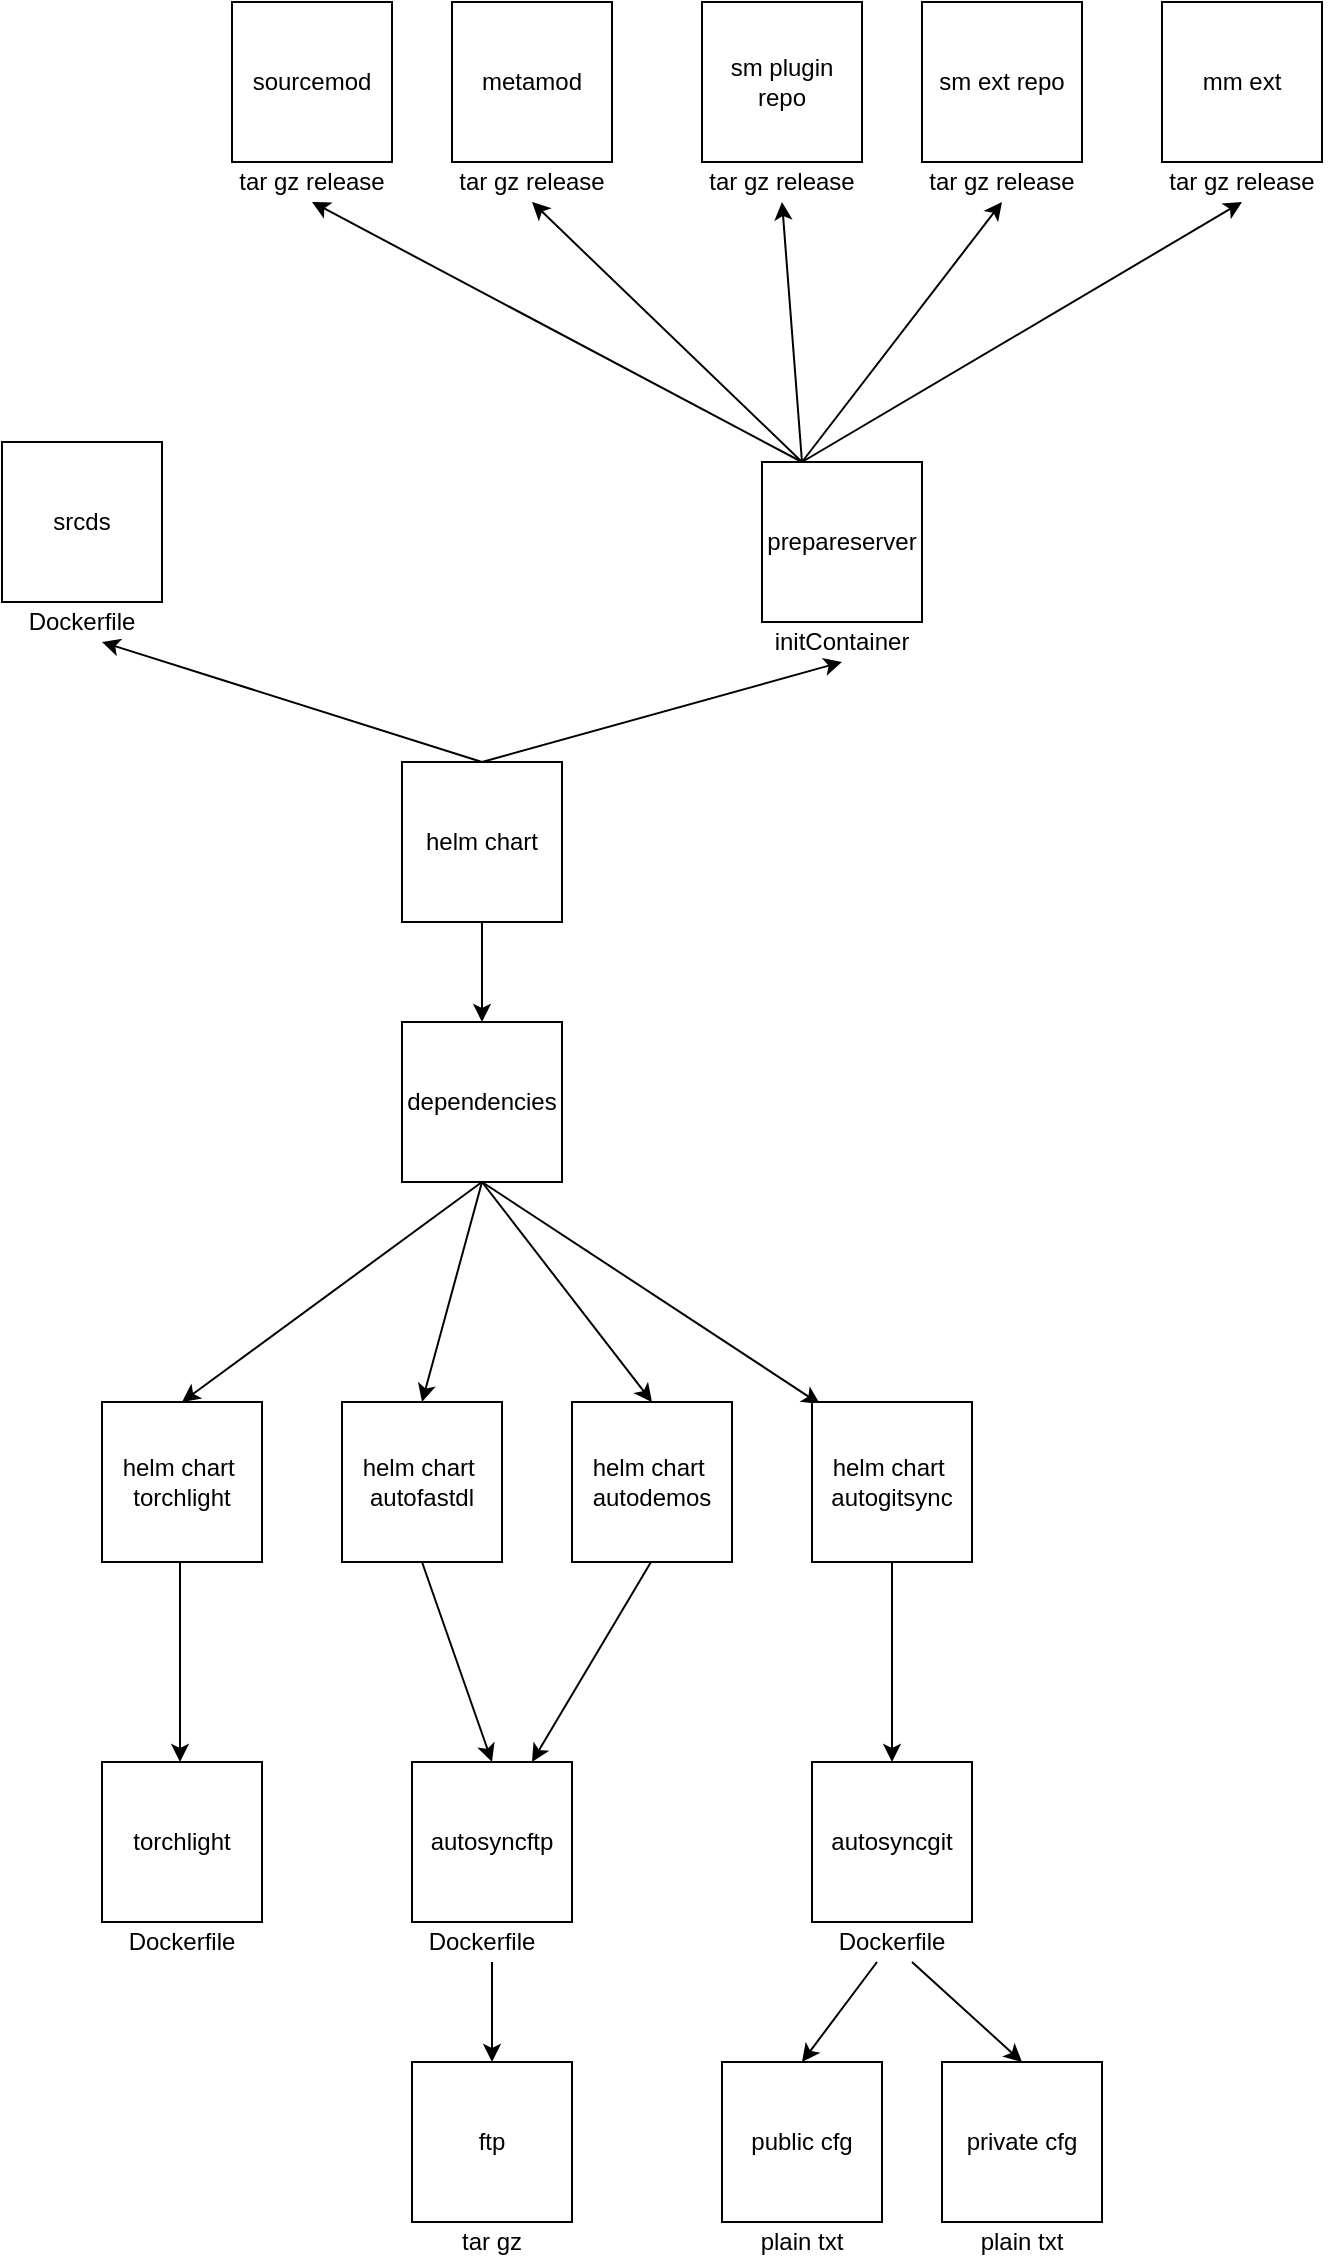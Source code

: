 <mxfile version="12.1.3" pages="1"><diagram id="yZrkxwzh28UcvT5lQ1oy" name="Page-1"><mxGraphModel dx="1408" dy="593" grid="1" gridSize="10" guides="1" tooltips="1" connect="1" arrows="1" fold="1" page="1" pageScale="1" pageWidth="827" pageHeight="1169" math="0" shadow="0"><root><mxCell id="0"/><mxCell id="1" parent="0"/><mxCell id="Z1Q1hR-TZ_zuP-oLsH49-1" value="sm plugin repo" style="whiteSpace=wrap;html=1;aspect=fixed;" vertex="1" parent="1"><mxGeometry x="455" y="20" width="80" height="80" as="geometry"/></mxCell><mxCell id="Z1Q1hR-TZ_zuP-oLsH49-2" value="sm ext repo" style="whiteSpace=wrap;html=1;aspect=fixed;" vertex="1" parent="1"><mxGeometry x="565" y="20" width="80" height="80" as="geometry"/></mxCell><mxCell id="Z1Q1hR-TZ_zuP-oLsH49-3" value="public cfg" style="whiteSpace=wrap;html=1;aspect=fixed;" vertex="1" parent="1"><mxGeometry x="465" y="1050" width="80" height="80" as="geometry"/></mxCell><mxCell id="Z1Q1hR-TZ_zuP-oLsH49-4" value="private cfg" style="whiteSpace=wrap;html=1;aspect=fixed;" vertex="1" parent="1"><mxGeometry x="575" y="1050" width="80" height="80" as="geometry"/></mxCell><mxCell id="Z1Q1hR-TZ_zuP-oLsH49-5" value="mm ext" style="whiteSpace=wrap;html=1;aspect=fixed;" vertex="1" parent="1"><mxGeometry x="685" y="20" width="80" height="80" as="geometry"/></mxCell><mxCell id="Z1Q1hR-TZ_zuP-oLsH49-6" value="sourcemod" style="whiteSpace=wrap;html=1;aspect=fixed;" vertex="1" parent="1"><mxGeometry x="220" y="20" width="80" height="80" as="geometry"/></mxCell><mxCell id="Z1Q1hR-TZ_zuP-oLsH49-7" value="metamod" style="whiteSpace=wrap;html=1;aspect=fixed;" vertex="1" parent="1"><mxGeometry x="330" y="20" width="80" height="80" as="geometry"/></mxCell><mxCell id="Z1Q1hR-TZ_zuP-oLsH49-8" value="dependencies" style="whiteSpace=wrap;html=1;aspect=fixed;" vertex="1" parent="1"><mxGeometry x="305" y="530" width="80" height="80" as="geometry"/></mxCell><mxCell id="Z1Q1hR-TZ_zuP-oLsH49-9" value="" style="endArrow=classic;html=1;entryX=0.5;entryY=1;entryDx=0;entryDy=0;exitX=0.25;exitY=0;exitDx=0;exitDy=0;" edge="1" parent="1" source="Z1Q1hR-TZ_zuP-oLsH49-50" target="Z1Q1hR-TZ_zuP-oLsH49-10"><mxGeometry width="50" height="50" relative="1" as="geometry"><mxPoint x="350" y="270" as="sourcePoint"/><mxPoint x="70" y="140" as="targetPoint"/></mxGeometry></mxCell><mxCell id="Z1Q1hR-TZ_zuP-oLsH49-10" value="tar gz release" style="text;html=1;strokeColor=none;fillColor=none;align=center;verticalAlign=middle;whiteSpace=wrap;rounded=0;" vertex="1" parent="1"><mxGeometry x="450" y="100" width="90" height="20" as="geometry"/></mxCell><mxCell id="Z1Q1hR-TZ_zuP-oLsH49-12" value="" style="endArrow=classic;html=1;entryX=0.5;entryY=1;entryDx=0;entryDy=0;exitX=0.25;exitY=0;exitDx=0;exitDy=0;" edge="1" parent="1" source="Z1Q1hR-TZ_zuP-oLsH49-50" target="Z1Q1hR-TZ_zuP-oLsH49-13"><mxGeometry width="50" height="50" relative="1" as="geometry"><mxPoint x="340" y="240" as="sourcePoint"/><mxPoint x="240" y="150" as="targetPoint"/></mxGeometry></mxCell><mxCell id="Z1Q1hR-TZ_zuP-oLsH49-13" value="tar gz release" style="text;html=1;strokeColor=none;fillColor=none;align=center;verticalAlign=middle;whiteSpace=wrap;rounded=0;" vertex="1" parent="1"><mxGeometry x="560" y="100" width="90" height="20" as="geometry"/></mxCell><mxCell id="Z1Q1hR-TZ_zuP-oLsH49-14" value="plain txt" style="text;html=1;strokeColor=none;fillColor=none;align=center;verticalAlign=middle;whiteSpace=wrap;rounded=0;" vertex="1" parent="1"><mxGeometry x="570" y="1130" width="90" height="20" as="geometry"/></mxCell><mxCell id="Z1Q1hR-TZ_zuP-oLsH49-15" value="" style="endArrow=classic;html=1;entryX=0.5;entryY=0;entryDx=0;entryDy=0;" edge="1" parent="1" source="Z1Q1hR-TZ_zuP-oLsH49-47" target="Z1Q1hR-TZ_zuP-oLsH49-3"><mxGeometry width="50" height="50" relative="1" as="geometry"><mxPoint x="545" y="1000" as="sourcePoint"/><mxPoint x="90" y="390" as="targetPoint"/></mxGeometry></mxCell><mxCell id="Z1Q1hR-TZ_zuP-oLsH49-17" value="plain txt" style="text;html=1;strokeColor=none;fillColor=none;align=center;verticalAlign=middle;whiteSpace=wrap;rounded=0;" vertex="1" parent="1"><mxGeometry x="460" y="1130" width="90" height="20" as="geometry"/></mxCell><mxCell id="Z1Q1hR-TZ_zuP-oLsH49-18" value="" style="endArrow=classic;html=1;exitX=0.25;exitY=0;exitDx=0;exitDy=0;entryX=0.5;entryY=1;entryDx=0;entryDy=0;" edge="1" parent="1" source="Z1Q1hR-TZ_zuP-oLsH49-50" target="Z1Q1hR-TZ_zuP-oLsH49-19"><mxGeometry width="50" height="50" relative="1" as="geometry"><mxPoint x="20" y="390" as="sourcePoint"/><mxPoint x="520" y="120" as="targetPoint"/></mxGeometry></mxCell><mxCell id="Z1Q1hR-TZ_zuP-oLsH49-19" value="tar gz release" style="text;html=1;strokeColor=none;fillColor=none;align=center;verticalAlign=middle;whiteSpace=wrap;rounded=0;" vertex="1" parent="1"><mxGeometry x="680" y="100" width="90" height="20" as="geometry"/></mxCell><mxCell id="Z1Q1hR-TZ_zuP-oLsH49-20" value="" style="endArrow=classic;html=1;exitX=0.25;exitY=0;exitDx=0;exitDy=0;entryX=0.5;entryY=1;entryDx=0;entryDy=0;" edge="1" parent="1" source="Z1Q1hR-TZ_zuP-oLsH49-50" target="Z1Q1hR-TZ_zuP-oLsH49-21"><mxGeometry width="50" height="50" relative="1" as="geometry"><mxPoint x="370" y="250" as="sourcePoint"/><mxPoint x="630" y="120" as="targetPoint"/></mxGeometry></mxCell><mxCell id="Z1Q1hR-TZ_zuP-oLsH49-21" value="tar gz release" style="text;html=1;strokeColor=none;fillColor=none;align=center;verticalAlign=middle;whiteSpace=wrap;rounded=0;" vertex="1" parent="1"><mxGeometry x="215" y="100" width="90" height="20" as="geometry"/></mxCell><mxCell id="Z1Q1hR-TZ_zuP-oLsH49-22" value="" style="endArrow=classic;html=1;exitX=0.25;exitY=0;exitDx=0;exitDy=0;entryX=0.5;entryY=1;entryDx=0;entryDy=0;" edge="1" parent="1" source="Z1Q1hR-TZ_zuP-oLsH49-50" target="Z1Q1hR-TZ_zuP-oLsH49-23"><mxGeometry width="50" height="50" relative="1" as="geometry"><mxPoint x="370" y="250" as="sourcePoint"/><mxPoint x="750" y="130" as="targetPoint"/></mxGeometry></mxCell><mxCell id="Z1Q1hR-TZ_zuP-oLsH49-23" value="tar gz release" style="text;html=1;strokeColor=none;fillColor=none;align=center;verticalAlign=middle;whiteSpace=wrap;rounded=0;" vertex="1" parent="1"><mxGeometry x="325" y="100" width="90" height="20" as="geometry"/></mxCell><mxCell id="Z1Q1hR-TZ_zuP-oLsH49-24" value="srcds" style="whiteSpace=wrap;html=1;aspect=fixed;" vertex="1" parent="1"><mxGeometry x="105" y="240" width="80" height="80" as="geometry"/></mxCell><mxCell id="Z1Q1hR-TZ_zuP-oLsH49-25" value="Dockerfile" style="text;html=1;strokeColor=none;fillColor=none;align=center;verticalAlign=middle;whiteSpace=wrap;rounded=0;" vertex="1" parent="1"><mxGeometry x="125" y="320" width="40" height="20" as="geometry"/></mxCell><mxCell id="Z1Q1hR-TZ_zuP-oLsH49-27" value="" style="endArrow=classic;html=1;entryX=0.75;entryY=1;entryDx=0;entryDy=0;exitX=0.5;exitY=0;exitDx=0;exitDy=0;" edge="1" parent="1" source="Z1Q1hR-TZ_zuP-oLsH49-53" target="Z1Q1hR-TZ_zuP-oLsH49-25"><mxGeometry width="50" height="50" relative="1" as="geometry"><mxPoint x="360" y="350" as="sourcePoint"/><mxPoint x="165" y="470" as="targetPoint"/></mxGeometry></mxCell><mxCell id="Z1Q1hR-TZ_zuP-oLsH49-29" value="helm chart&amp;nbsp;&lt;br&gt;torchlight" style="whiteSpace=wrap;html=1;aspect=fixed;" vertex="1" parent="1"><mxGeometry x="155" y="720" width="80" height="80" as="geometry"/></mxCell><mxCell id="Z1Q1hR-TZ_zuP-oLsH49-30" value="" style="endArrow=classic;html=1;entryX=0.5;entryY=0;entryDx=0;entryDy=0;exitX=0.5;exitY=1;exitDx=0;exitDy=0;" edge="1" parent="1" source="Z1Q1hR-TZ_zuP-oLsH49-8" target="Z1Q1hR-TZ_zuP-oLsH49-29"><mxGeometry width="50" height="50" relative="1" as="geometry"><mxPoint x="250" y="610" as="sourcePoint"/><mxPoint x="85" y="730" as="targetPoint"/></mxGeometry></mxCell><mxCell id="Z1Q1hR-TZ_zuP-oLsH49-31" value="helm chart&amp;nbsp;&lt;br&gt;autofastdl" style="whiteSpace=wrap;html=1;aspect=fixed;" vertex="1" parent="1"><mxGeometry x="275" y="720" width="80" height="80" as="geometry"/></mxCell><mxCell id="Z1Q1hR-TZ_zuP-oLsH49-32" value="" style="endArrow=classic;html=1;exitX=0.5;exitY=1;exitDx=0;exitDy=0;entryX=0.5;entryY=0;entryDx=0;entryDy=0;" edge="1" parent="1" source="Z1Q1hR-TZ_zuP-oLsH49-8" target="Z1Q1hR-TZ_zuP-oLsH49-31"><mxGeometry width="50" height="50" relative="1" as="geometry"><mxPoint x="264" y="610" as="sourcePoint"/><mxPoint x="205" y="730" as="targetPoint"/></mxGeometry></mxCell><mxCell id="Z1Q1hR-TZ_zuP-oLsH49-33" value="" style="endArrow=classic;html=1;exitX=0.5;exitY=1;exitDx=0;exitDy=0;" edge="1" parent="1" source="Z1Q1hR-TZ_zuP-oLsH49-8"><mxGeometry width="50" height="50" relative="1" as="geometry"><mxPoint x="270" y="610" as="sourcePoint"/><mxPoint x="430" y="720" as="targetPoint"/></mxGeometry></mxCell><mxCell id="Z1Q1hR-TZ_zuP-oLsH49-34" value="helm chart&amp;nbsp;&lt;br&gt;autodemos" style="whiteSpace=wrap;html=1;aspect=fixed;" vertex="1" parent="1"><mxGeometry x="390" y="720" width="80" height="80" as="geometry"/></mxCell><mxCell id="Z1Q1hR-TZ_zuP-oLsH49-36" value="" style="endArrow=classic;html=1;exitX=0.5;exitY=1;exitDx=0;exitDy=0;entryX=0.05;entryY=0.013;entryDx=0;entryDy=0;entryPerimeter=0;" edge="1" parent="1" source="Z1Q1hR-TZ_zuP-oLsH49-8" target="Z1Q1hR-TZ_zuP-oLsH49-37"><mxGeometry width="50" height="50" relative="1" as="geometry"><mxPoint x="270" y="610" as="sourcePoint"/><mxPoint x="560" y="730" as="targetPoint"/></mxGeometry></mxCell><mxCell id="Z1Q1hR-TZ_zuP-oLsH49-37" value="helm chart&amp;nbsp;&lt;br&gt;autogitsync" style="whiteSpace=wrap;html=1;aspect=fixed;" vertex="1" parent="1"><mxGeometry x="510" y="720" width="80" height="80" as="geometry"/></mxCell><mxCell id="Z1Q1hR-TZ_zuP-oLsH49-39" value="torchlight" style="whiteSpace=wrap;html=1;aspect=fixed;" vertex="1" parent="1"><mxGeometry x="155" y="900" width="80" height="80" as="geometry"/></mxCell><mxCell id="Z1Q1hR-TZ_zuP-oLsH49-40" value="Dockerfile" style="text;html=1;strokeColor=none;fillColor=none;align=center;verticalAlign=middle;whiteSpace=wrap;rounded=0;" vertex="1" parent="1"><mxGeometry x="175" y="980" width="40" height="20" as="geometry"/></mxCell><mxCell id="Z1Q1hR-TZ_zuP-oLsH49-41" value="" style="endArrow=classic;html=1;exitX=0.5;exitY=1;exitDx=0;exitDy=0;" edge="1" parent="1"><mxGeometry width="50" height="50" relative="1" as="geometry"><mxPoint x="194" y="800" as="sourcePoint"/><mxPoint x="194" y="900" as="targetPoint"/></mxGeometry></mxCell><mxCell id="Z1Q1hR-TZ_zuP-oLsH49-42" value="autosyncftp" style="whiteSpace=wrap;html=1;aspect=fixed;" vertex="1" parent="1"><mxGeometry x="310" y="900" width="80" height="80" as="geometry"/></mxCell><mxCell id="Z1Q1hR-TZ_zuP-oLsH49-43" value="Dockerfile" style="text;html=1;strokeColor=none;fillColor=none;align=center;verticalAlign=middle;whiteSpace=wrap;rounded=0;" vertex="1" parent="1"><mxGeometry x="325" y="980" width="40" height="20" as="geometry"/></mxCell><mxCell id="Z1Q1hR-TZ_zuP-oLsH49-44" value="" style="endArrow=classic;html=1;exitX=0.5;exitY=1;exitDx=0;exitDy=0;entryX=0.5;entryY=0;entryDx=0;entryDy=0;" edge="1" parent="1" target="Z1Q1hR-TZ_zuP-oLsH49-42"><mxGeometry width="50" height="50" relative="1" as="geometry"><mxPoint x="315" y="800" as="sourcePoint"/><mxPoint x="315" y="900" as="targetPoint"/></mxGeometry></mxCell><mxCell id="Z1Q1hR-TZ_zuP-oLsH49-45" value="" style="endArrow=classic;html=1;exitX=0.5;exitY=1;exitDx=0;exitDy=0;entryX=0.75;entryY=0;entryDx=0;entryDy=0;" edge="1" parent="1" target="Z1Q1hR-TZ_zuP-oLsH49-42"><mxGeometry width="50" height="50" relative="1" as="geometry"><mxPoint x="429.5" y="800" as="sourcePoint"/><mxPoint x="429.5" y="900" as="targetPoint"/></mxGeometry></mxCell><mxCell id="Z1Q1hR-TZ_zuP-oLsH49-46" value="autosyncgit" style="whiteSpace=wrap;html=1;aspect=fixed;" vertex="1" parent="1"><mxGeometry x="510" y="900" width="80" height="80" as="geometry"/></mxCell><mxCell id="Z1Q1hR-TZ_zuP-oLsH49-47" value="Dockerfile" style="text;html=1;strokeColor=none;fillColor=none;align=center;verticalAlign=middle;whiteSpace=wrap;rounded=0;" vertex="1" parent="1"><mxGeometry x="530" y="980" width="40" height="20" as="geometry"/></mxCell><mxCell id="Z1Q1hR-TZ_zuP-oLsH49-48" value="" style="endArrow=classic;html=1;entryX=0.5;entryY=0;entryDx=0;entryDy=0;exitX=0.75;exitY=1;exitDx=0;exitDy=0;" edge="1" parent="1" source="Z1Q1hR-TZ_zuP-oLsH49-47" target="Z1Q1hR-TZ_zuP-oLsH49-4"><mxGeometry width="50" height="50" relative="1" as="geometry"><mxPoint x="552.5" y="1010" as="sourcePoint"/><mxPoint x="515" y="1060" as="targetPoint"/></mxGeometry></mxCell><mxCell id="Z1Q1hR-TZ_zuP-oLsH49-49" value="" style="endArrow=classic;html=1;exitX=0.5;exitY=1;exitDx=0;exitDy=0;" edge="1" parent="1" source="Z1Q1hR-TZ_zuP-oLsH49-37" target="Z1Q1hR-TZ_zuP-oLsH49-46"><mxGeometry width="50" height="50" relative="1" as="geometry"><mxPoint x="439.5" y="810" as="sourcePoint"/><mxPoint x="345" y="910" as="targetPoint"/></mxGeometry></mxCell><mxCell id="Z1Q1hR-TZ_zuP-oLsH49-50" value="prepareserver" style="whiteSpace=wrap;html=1;aspect=fixed;" vertex="1" parent="1"><mxGeometry x="485" y="250" width="80" height="80" as="geometry"/></mxCell><mxCell id="Z1Q1hR-TZ_zuP-oLsH49-51" value="initContainer" style="text;html=1;strokeColor=none;fillColor=none;align=center;verticalAlign=middle;whiteSpace=wrap;rounded=0;" vertex="1" parent="1"><mxGeometry x="485" y="330" width="80" height="20" as="geometry"/></mxCell><mxCell id="Z1Q1hR-TZ_zuP-oLsH49-52" value="" style="endArrow=classic;html=1;entryX=0.5;entryY=1;entryDx=0;entryDy=0;exitX=0.5;exitY=0;exitDx=0;exitDy=0;" edge="1" parent="1" source="Z1Q1hR-TZ_zuP-oLsH49-53" target="Z1Q1hR-TZ_zuP-oLsH49-51"><mxGeometry width="50" height="50" relative="1" as="geometry"><mxPoint x="260" y="390" as="sourcePoint"/><mxPoint x="175" y="310" as="targetPoint"/></mxGeometry></mxCell><mxCell id="Z1Q1hR-TZ_zuP-oLsH49-53" value="helm chart" style="whiteSpace=wrap;html=1;aspect=fixed;" vertex="1" parent="1"><mxGeometry x="305" y="400" width="80" height="80" as="geometry"/></mxCell><mxCell id="Z1Q1hR-TZ_zuP-oLsH49-54" value="" style="endArrow=classic;html=1;entryX=0.5;entryY=0;entryDx=0;entryDy=0;exitX=0.5;exitY=1;exitDx=0;exitDy=0;" edge="1" parent="1" source="Z1Q1hR-TZ_zuP-oLsH49-53" target="Z1Q1hR-TZ_zuP-oLsH49-8"><mxGeometry width="50" height="50" relative="1" as="geometry"><mxPoint x="412.5" y="370" as="sourcePoint"/><mxPoint x="207.5" y="230" as="targetPoint"/></mxGeometry></mxCell><mxCell id="Z1Q1hR-TZ_zuP-oLsH49-55" value="ftp" style="whiteSpace=wrap;html=1;aspect=fixed;" vertex="1" parent="1"><mxGeometry x="310" y="1050" width="80" height="80" as="geometry"/></mxCell><mxCell id="Z1Q1hR-TZ_zuP-oLsH49-56" value="tar gz" style="text;html=1;strokeColor=none;fillColor=none;align=center;verticalAlign=middle;whiteSpace=wrap;rounded=0;" vertex="1" parent="1"><mxGeometry x="305" y="1130" width="90" height="20" as="geometry"/></mxCell><mxCell id="Z1Q1hR-TZ_zuP-oLsH49-57" value="" style="endArrow=classic;html=1;entryX=0.5;entryY=0;entryDx=0;entryDy=0;" edge="1" parent="1" target="Z1Q1hR-TZ_zuP-oLsH49-55"><mxGeometry width="50" height="50" relative="1" as="geometry"><mxPoint x="350" y="1000" as="sourcePoint"/><mxPoint x="360" y="910" as="targetPoint"/></mxGeometry></mxCell></root></mxGraphModel></diagram></mxfile>